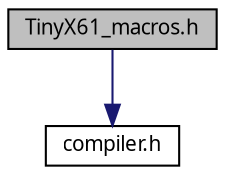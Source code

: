 digraph G
{
  edge [fontname="FreeSans.ttf",fontsize=10,labelfontname="FreeSans.ttf",labelfontsize=10];
  node [fontname="FreeSans.ttf",fontsize=10,shape=record];
  Node1 [label="TinyX61_macros.h",height=0.2,width=0.4,color="black", fillcolor="grey75", style="filled" fontcolor="black"];
  Node1 -> Node2 [color="midnightblue",fontsize=10,style="solid",fontname="FreeSans.ttf"];
  Node2 [label="compiler.h",height=0.2,width=0.4,color="black", fillcolor="white", style="filled",URL="$Applications_2MC301__Bldc__Sensorless_2compiler_8h.html",tooltip="This file redefines dedicated IAR EWAVR and GNU GCC keywords in order to ensure that..."];
}

